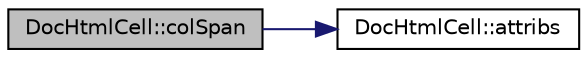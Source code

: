 digraph "DocHtmlCell::colSpan"
{
 // LATEX_PDF_SIZE
  edge [fontname="Helvetica",fontsize="10",labelfontname="Helvetica",labelfontsize="10"];
  node [fontname="Helvetica",fontsize="10",shape=record];
  rankdir="LR";
  Node1 [label="DocHtmlCell::colSpan",height=0.2,width=0.4,color="black", fillcolor="grey75", style="filled", fontcolor="black",tooltip=" "];
  Node1 -> Node2 [color="midnightblue",fontsize="10",style="solid",fontname="Helvetica"];
  Node2 [label="DocHtmlCell::attribs",height=0.2,width=0.4,color="black", fillcolor="white", style="filled",URL="$classDocHtmlCell.html#ad42711394b311bbb450073c2206da8c8",tooltip=" "];
}
